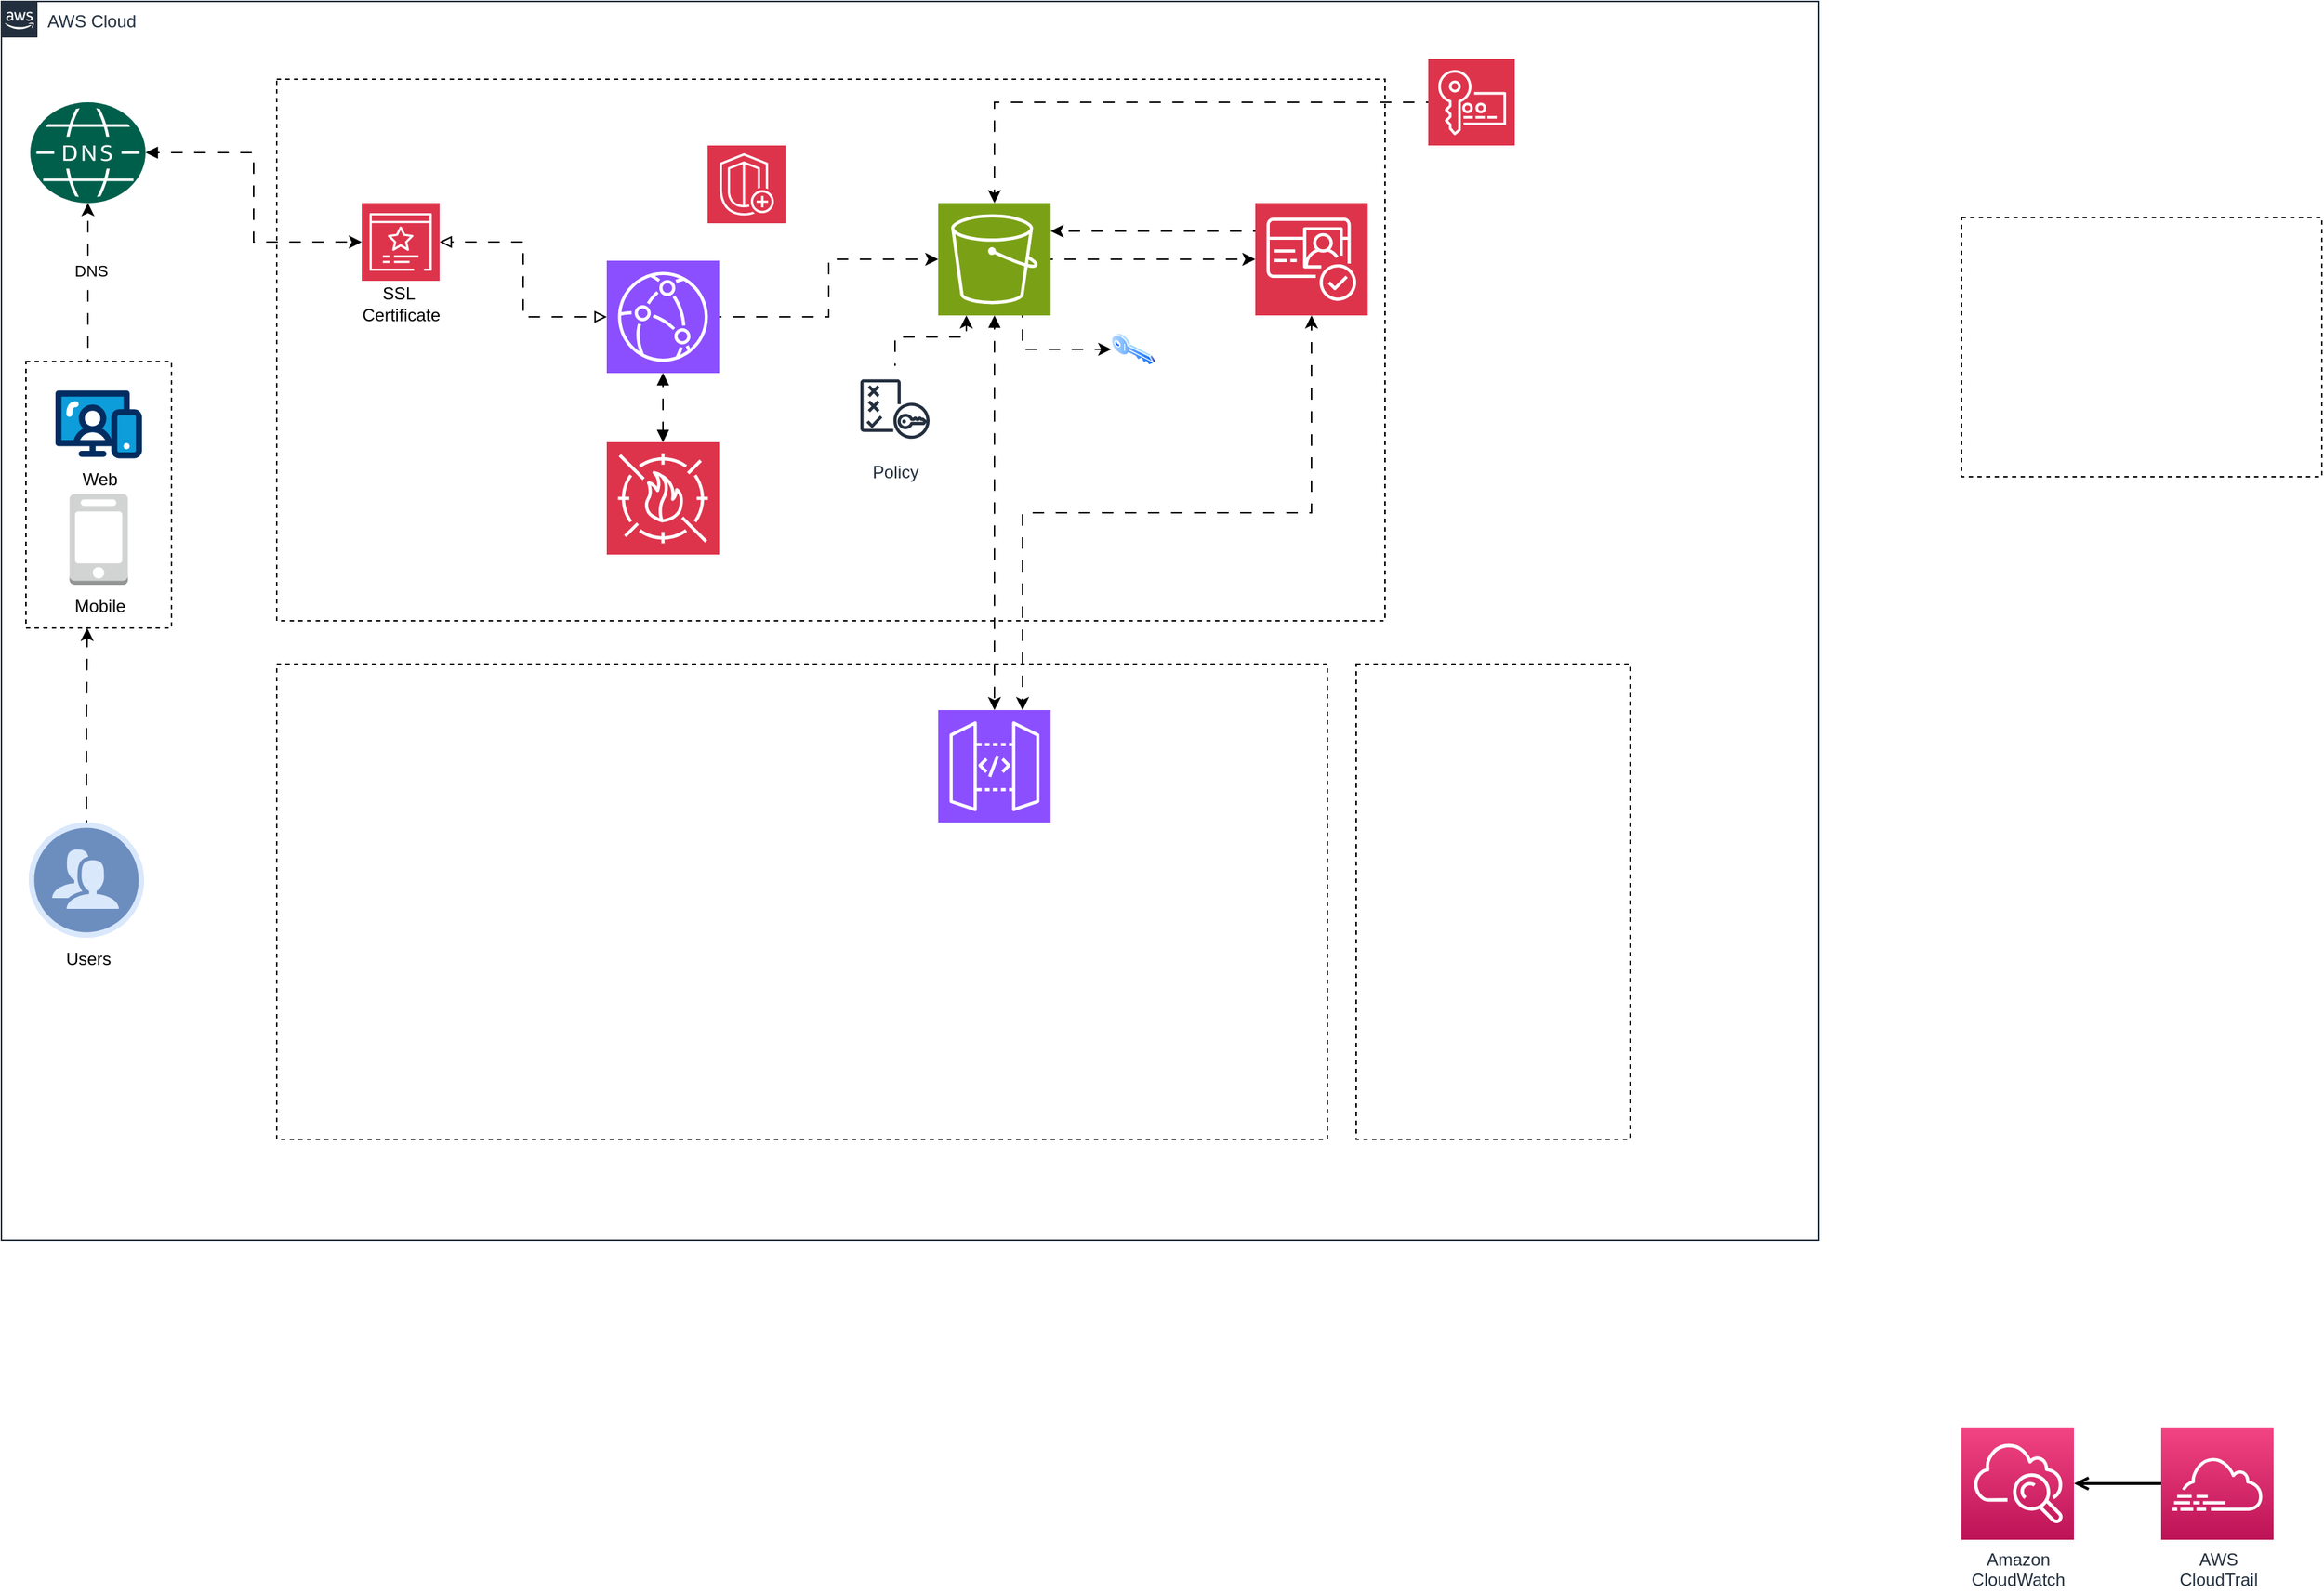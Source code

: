<mxfile version="24.0.6" type="github">
  <diagram id="Ht1M8jgEwFfnCIfOTk4-" name="Page-1">
    <mxGraphModel dx="1750" dy="948" grid="1" gridSize="10" guides="1" tooltips="1" connect="1" arrows="1" fold="1" page="1" pageScale="1" pageWidth="1169" pageHeight="827" math="0" shadow="0">
      <root>
        <mxCell id="0" />
        <mxCell id="1" parent="0" />
        <mxCell id="zDLwmak6Exq9vii1_VhZ-11" value="AWS Cloud" style="points=[[0,0],[0.25,0],[0.5,0],[0.75,0],[1,0],[1,0.25],[1,0.5],[1,0.75],[1,1],[0.75,1],[0.5,1],[0.25,1],[0,1],[0,0.75],[0,0.5],[0,0.25]];outlineConnect=0;gradientColor=none;html=1;whiteSpace=wrap;fontSize=12;fontStyle=0;shape=mxgraph.aws4.group;grIcon=mxgraph.aws4.group_aws_cloud_alt;strokeColor=#232F3E;fillColor=none;verticalAlign=top;align=left;spacingLeft=30;fontColor=#232F3E;dashed=0;labelBackgroundColor=#ffffff;container=1;pointerEvents=0;collapsible=0;recursiveResize=0;" parent="1" vertex="1">
          <mxGeometry x="40" y="30" width="1261" height="860" as="geometry" />
        </mxCell>
        <mxCell id="zDLwmak6Exq9vii1_VhZ-18" value="" style="verticalLabelPosition=bottom;sketch=0;html=1;fillColor=#dae8fc;strokeColor=#6c8ebf;verticalAlign=top;align=center;points=[[0,0.5,0],[0.125,0.25,0],[0.25,0,0],[0.5,0,0],[0.75,0,0],[0.875,0.25,0],[1,0.5,0],[0.875,0.75,0],[0.75,1,0],[0.5,1,0],[0.125,0.75,0]];pointerEvents=1;shape=mxgraph.cisco_safe.compositeIcon;bgIcon=ellipse;resIcon=mxgraph.cisco_safe.design.users;" parent="zDLwmak6Exq9vii1_VhZ-11" vertex="1">
          <mxGeometry x="19" y="570" width="80" height="80" as="geometry" />
        </mxCell>
        <mxCell id="zDLwmak6Exq9vii1_VhZ-28" value="" style="rounded=0;whiteSpace=wrap;html=1;labelBackgroundColor=none;fillColor=none;dashed=1;container=1;pointerEvents=0;collapsible=0;recursiveResize=0;" parent="zDLwmak6Exq9vii1_VhZ-11" vertex="1">
          <mxGeometry x="17" y="250" width="101" height="185" as="geometry" />
        </mxCell>
        <mxCell id="zDLwmak6Exq9vii1_VhZ-29" value="" style="outlineConnect=0;dashed=0;verticalLabelPosition=bottom;verticalAlign=top;align=center;html=1;shape=mxgraph.aws3.mobile_client;fillColor=#D2D3D3;gradientColor=none;" parent="zDLwmak6Exq9vii1_VhZ-28" vertex="1">
          <mxGeometry x="30.25" y="92" width="40.5" height="63" as="geometry" />
        </mxCell>
        <mxCell id="zDLwmak6Exq9vii1_VhZ-30" value="" style="verticalLabelPosition=bottom;aspect=fixed;html=1;shape=mxgraph.salesforce.web;" parent="zDLwmak6Exq9vii1_VhZ-28" vertex="1">
          <mxGeometry x="20.5" y="20" width="60" height="47.4" as="geometry" />
        </mxCell>
        <mxCell id="zDLwmak6Exq9vii1_VhZ-31" value="Web" style="text;html=1;align=center;verticalAlign=middle;resizable=0;points=[];autosize=1;strokeColor=none;fillColor=none;" parent="zDLwmak6Exq9vii1_VhZ-28" vertex="1">
          <mxGeometry x="25.5" y="67.4" width="50" height="30" as="geometry" />
        </mxCell>
        <mxCell id="zDLwmak6Exq9vii1_VhZ-32" value="Mobile" style="text;html=1;align=center;verticalAlign=middle;resizable=0;points=[];autosize=1;strokeColor=none;fillColor=none;" parent="zDLwmak6Exq9vii1_VhZ-28" vertex="1">
          <mxGeometry x="20.5" y="155" width="60" height="30" as="geometry" />
        </mxCell>
        <mxCell id="zDLwmak6Exq9vii1_VhZ-34" value="Users" style="text;html=1;align=center;verticalAlign=middle;resizable=0;points=[];autosize=1;strokeColor=none;fillColor=none;" parent="zDLwmak6Exq9vii1_VhZ-11" vertex="1">
          <mxGeometry x="35" y="650" width="50" height="30" as="geometry" />
        </mxCell>
        <mxCell id="zDLwmak6Exq9vii1_VhZ-35" style="edgeStyle=orthogonalEdgeStyle;rounded=0;orthogonalLoop=1;jettySize=auto;html=1;entryX=0.421;entryY=1;entryDx=0;entryDy=0;entryPerimeter=0;flowAnimation=1;" parent="zDLwmak6Exq9vii1_VhZ-11" source="zDLwmak6Exq9vii1_VhZ-18" target="zDLwmak6Exq9vii1_VhZ-28" edge="1">
          <mxGeometry relative="1" as="geometry" />
        </mxCell>
        <mxCell id="zDLwmak6Exq9vii1_VhZ-37" value="" style="endArrow=classic;html=1;rounded=0;flowAnimation=1;" parent="zDLwmak6Exq9vii1_VhZ-11" target="zDLwmak6Exq9vii1_VhZ-48" edge="1">
          <mxGeometry width="50" height="50" relative="1" as="geometry">
            <mxPoint x="60" y="250" as="sourcePoint" />
            <mxPoint x="60" y="137.399" as="targetPoint" />
          </mxGeometry>
        </mxCell>
        <mxCell id="zDLwmak6Exq9vii1_VhZ-38" value="DNS&lt;br&gt;" style="edgeLabel;html=1;align=center;verticalAlign=middle;resizable=0;points=[];" parent="zDLwmak6Exq9vii1_VhZ-37" vertex="1" connectable="0">
          <mxGeometry x="0.141" y="-2" relative="1" as="geometry">
            <mxPoint as="offset" />
          </mxGeometry>
        </mxCell>
        <mxCell id="zDLwmak6Exq9vii1_VhZ-59" style="edgeStyle=orthogonalEdgeStyle;rounded=0;orthogonalLoop=1;jettySize=auto;html=1;flowAnimation=1;startArrow=block;startFill=1;" parent="zDLwmak6Exq9vii1_VhZ-11" source="zDLwmak6Exq9vii1_VhZ-48" target="zDLwmak6Exq9vii1_VhZ-58" edge="1">
          <mxGeometry relative="1" as="geometry" />
        </mxCell>
        <mxCell id="zDLwmak6Exq9vii1_VhZ-48" value="" style="sketch=0;pointerEvents=1;shadow=0;dashed=0;html=1;strokeColor=none;fillColor=#005F4B;labelPosition=center;verticalLabelPosition=bottom;verticalAlign=top;align=center;outlineConnect=0;shape=mxgraph.veeam2.dns;" parent="zDLwmak6Exq9vii1_VhZ-11" vertex="1">
          <mxGeometry x="20" y="70" width="80" height="70" as="geometry" />
        </mxCell>
        <mxCell id="xacQXEv9eue6kRvguFlX-3" value="" style="rounded=0;whiteSpace=wrap;html=1;labelBackgroundColor=none;fillColor=none;dashed=1;container=1;pointerEvents=0;collapsible=0;recursiveResize=0;" vertex="1" parent="zDLwmak6Exq9vii1_VhZ-11">
          <mxGeometry x="191" y="54" width="769" height="376" as="geometry" />
        </mxCell>
        <mxCell id="zDLwmak6Exq9vii1_VhZ-58" value="" style="points=[[0,0,0],[0.25,0,0],[0.5,0,0],[0.75,0,0],[1,0,0],[0,1,0],[0.25,1,0],[0.5,1,0],[0.75,1,0],[1,1,0],[0,0.25,0],[0,0.5,0],[0,0.75,0],[1,0.25,0],[1,0.5,0],[1,0.75,0]];outlineConnect=0;fontColor=#232F3E;fillColor=#DD344C;strokeColor=#ffffff;dashed=0;verticalLabelPosition=bottom;verticalAlign=top;align=center;html=1;fontSize=12;fontStyle=0;aspect=fixed;shape=mxgraph.aws4.resourceIcon;resIcon=mxgraph.aws4.certificate_manager_3;fillStyle=auto;shadow=0;" parent="xacQXEv9eue6kRvguFlX-3" vertex="1">
          <mxGeometry x="59" y="86" width="54" height="54" as="geometry" />
        </mxCell>
        <mxCell id="xacQXEv9eue6kRvguFlX-27" style="edgeStyle=orthogonalEdgeStyle;rounded=0;orthogonalLoop=1;jettySize=auto;html=1;exitX=1;exitY=0.5;exitDx=0;exitDy=0;exitPerimeter=0;flowAnimation=1;" edge="1" parent="xacQXEv9eue6kRvguFlX-3" source="zDLwmak6Exq9vii1_VhZ-52" target="xacQXEv9eue6kRvguFlX-17">
          <mxGeometry relative="1" as="geometry" />
        </mxCell>
        <mxCell id="zDLwmak6Exq9vii1_VhZ-52" value="" style="sketch=0;points=[[0,0,0],[0.25,0,0],[0.5,0,0],[0.75,0,0],[1,0,0],[0,1,0],[0.25,1,0],[0.5,1,0],[0.75,1,0],[1,1,0],[0,0.25,0],[0,0.5,0],[0,0.75,0],[1,0.25,0],[1,0.5,0],[1,0.75,0]];outlineConnect=0;fontColor=#232F3E;fillColor=#8C4FFF;strokeColor=#ffffff;dashed=0;verticalLabelPosition=bottom;verticalAlign=top;align=center;html=1;fontSize=12;fontStyle=0;aspect=fixed;shape=mxgraph.aws4.resourceIcon;resIcon=mxgraph.aws4.cloudfront;" parent="xacQXEv9eue6kRvguFlX-3" vertex="1">
          <mxGeometry x="229" y="126" width="78" height="78" as="geometry" />
        </mxCell>
        <mxCell id="zDLwmak6Exq9vii1_VhZ-53" style="edgeStyle=orthogonalEdgeStyle;rounded=0;orthogonalLoop=1;jettySize=auto;html=1;endArrow=block;endFill=1;startArrow=block;startFill=1;flowAnimation=1;entryX=0.5;entryY=0;entryDx=0;entryDy=0;entryPerimeter=0;" parent="xacQXEv9eue6kRvguFlX-3" source="zDLwmak6Exq9vii1_VhZ-52" target="xacQXEv9eue6kRvguFlX-15" edge="1">
          <mxGeometry relative="1" as="geometry">
            <mxPoint x="270.0" y="239.4" as="targetPoint" />
          </mxGeometry>
        </mxCell>
        <mxCell id="zDLwmak6Exq9vii1_VhZ-60" style="edgeStyle=orthogonalEdgeStyle;rounded=0;orthogonalLoop=1;jettySize=auto;html=1;flowAnimation=1;endArrow=block;endFill=0;startArrow=block;startFill=0;" parent="xacQXEv9eue6kRvguFlX-3" source="zDLwmak6Exq9vii1_VhZ-58" target="zDLwmak6Exq9vii1_VhZ-52" edge="1">
          <mxGeometry relative="1" as="geometry" />
        </mxCell>
        <mxCell id="xacQXEv9eue6kRvguFlX-14" value="" style="sketch=0;points=[[0,0,0],[0.25,0,0],[0.5,0,0],[0.75,0,0],[1,0,0],[0,1,0],[0.25,1,0],[0.5,1,0],[0.75,1,0],[1,1,0],[0,0.25,0],[0,0.5,0],[0,0.75,0],[1,0.25,0],[1,0.5,0],[1,0.75,0]];outlineConnect=0;fontColor=#232F3E;fillColor=#DD344C;strokeColor=#ffffff;dashed=0;verticalLabelPosition=bottom;verticalAlign=top;align=center;html=1;fontSize=12;fontStyle=0;aspect=fixed;shape=mxgraph.aws4.resourceIcon;resIcon=mxgraph.aws4.shield;" vertex="1" parent="xacQXEv9eue6kRvguFlX-3">
          <mxGeometry x="299" y="46" width="54" height="54" as="geometry" />
        </mxCell>
        <mxCell id="xacQXEv9eue6kRvguFlX-15" value="" style="sketch=0;points=[[0,0,0],[0.25,0,0],[0.5,0,0],[0.75,0,0],[1,0,0],[0,1,0],[0.25,1,0],[0.5,1,0],[0.75,1,0],[1,1,0],[0,0.25,0],[0,0.5,0],[0,0.75,0],[1,0.25,0],[1,0.5,0],[1,0.75,0]];outlineConnect=0;fontColor=#232F3E;fillColor=#DD344C;strokeColor=#ffffff;dashed=0;verticalLabelPosition=bottom;verticalAlign=top;align=center;html=1;fontSize=12;fontStyle=0;aspect=fixed;shape=mxgraph.aws4.resourceIcon;resIcon=mxgraph.aws4.waf;" vertex="1" parent="xacQXEv9eue6kRvguFlX-3">
          <mxGeometry x="229" y="252" width="78" height="78" as="geometry" />
        </mxCell>
        <mxCell id="xacQXEv9eue6kRvguFlX-25" style="edgeStyle=orthogonalEdgeStyle;rounded=0;orthogonalLoop=1;jettySize=auto;html=1;exitX=0.75;exitY=1;exitDx=0;exitDy=0;exitPerimeter=0;entryX=0;entryY=0.5;entryDx=0;entryDy=0;flowAnimation=1;" edge="1" parent="xacQXEv9eue6kRvguFlX-3" source="xacQXEv9eue6kRvguFlX-17" target="xacQXEv9eue6kRvguFlX-24">
          <mxGeometry relative="1" as="geometry" />
        </mxCell>
        <mxCell id="xacQXEv9eue6kRvguFlX-76" style="edgeStyle=orthogonalEdgeStyle;rounded=0;orthogonalLoop=1;jettySize=auto;html=1;flowAnimation=1;" edge="1" parent="xacQXEv9eue6kRvguFlX-3" source="xacQXEv9eue6kRvguFlX-17" target="xacQXEv9eue6kRvguFlX-75">
          <mxGeometry relative="1" as="geometry" />
        </mxCell>
        <mxCell id="xacQXEv9eue6kRvguFlX-17" value="" style="sketch=0;points=[[0,0,0],[0.25,0,0],[0.5,0,0],[0.75,0,0],[1,0,0],[0,1,0],[0.25,1,0],[0.5,1,0],[0.75,1,0],[1,1,0],[0,0.25,0],[0,0.5,0],[0,0.75,0],[1,0.25,0],[1,0.5,0],[1,0.75,0]];outlineConnect=0;fontColor=#232F3E;fillColor=#7AA116;strokeColor=#ffffff;dashed=0;verticalLabelPosition=bottom;verticalAlign=top;align=center;html=1;fontSize=12;fontStyle=0;aspect=fixed;shape=mxgraph.aws4.resourceIcon;resIcon=mxgraph.aws4.s3;" vertex="1" parent="xacQXEv9eue6kRvguFlX-3">
          <mxGeometry x="459" y="86" width="78" height="78" as="geometry" />
        </mxCell>
        <mxCell id="xacQXEv9eue6kRvguFlX-19" value="Policy" style="sketch=0;outlineConnect=0;fontColor=#232F3E;gradientColor=none;strokeColor=#232F3E;fillColor=#ffffff;dashed=0;verticalLabelPosition=bottom;verticalAlign=top;align=center;html=1;fontSize=12;fontStyle=0;aspect=fixed;shape=mxgraph.aws4.resourceIcon;resIcon=mxgraph.aws4.policy;" vertex="1" parent="xacQXEv9eue6kRvguFlX-3">
          <mxGeometry x="399" y="199" width="60" height="60" as="geometry" />
        </mxCell>
        <mxCell id="xacQXEv9eue6kRvguFlX-22" style="edgeStyle=orthogonalEdgeStyle;rounded=0;orthogonalLoop=1;jettySize=auto;html=1;entryX=0.25;entryY=1;entryDx=0;entryDy=0;entryPerimeter=0;flowAnimation=1;jumpStyle=arc;startArrow=none;startFill=0;" edge="1" parent="xacQXEv9eue6kRvguFlX-3" source="xacQXEv9eue6kRvguFlX-19" target="xacQXEv9eue6kRvguFlX-17">
          <mxGeometry relative="1" as="geometry" />
        </mxCell>
        <mxCell id="xacQXEv9eue6kRvguFlX-24" value="" style="image;aspect=fixed;perimeter=ellipsePerimeter;html=1;align=center;shadow=0;dashed=0;spacingTop=3;image=img/lib/active_directory/key.svg;" vertex="1" parent="xacQXEv9eue6kRvguFlX-3">
          <mxGeometry x="579" y="176" width="31.08" height="23" as="geometry" />
        </mxCell>
        <mxCell id="xacQXEv9eue6kRvguFlX-26" value="SSL&amp;nbsp;&lt;div&gt;Certificate&lt;/div&gt;" style="text;html=1;align=center;verticalAlign=middle;resizable=0;points=[];autosize=1;strokeColor=none;fillColor=none;" vertex="1" parent="xacQXEv9eue6kRvguFlX-3">
          <mxGeometry x="46" y="136" width="80" height="40" as="geometry" />
        </mxCell>
        <mxCell id="xacQXEv9eue6kRvguFlX-75" value="" style="sketch=0;points=[[0,0,0],[0.25,0,0],[0.5,0,0],[0.75,0,0],[1,0,0],[0,1,0],[0.25,1,0],[0.5,1,0],[0.75,1,0],[1,1,0],[0,0.25,0],[0,0.5,0],[0,0.75,0],[1,0.25,0],[1,0.5,0],[1,0.75,0]];outlineConnect=0;fontColor=#232F3E;fillColor=#DD344C;strokeColor=#ffffff;dashed=0;verticalLabelPosition=bottom;verticalAlign=top;align=center;html=1;fontSize=12;fontStyle=0;aspect=fixed;shape=mxgraph.aws4.resourceIcon;resIcon=mxgraph.aws4.cognito;" vertex="1" parent="xacQXEv9eue6kRvguFlX-3">
          <mxGeometry x="679" y="86" width="78" height="78" as="geometry" />
        </mxCell>
        <mxCell id="xacQXEv9eue6kRvguFlX-77" style="edgeStyle=orthogonalEdgeStyle;rounded=0;orthogonalLoop=1;jettySize=auto;html=1;exitX=0;exitY=0.25;exitDx=0;exitDy=0;exitPerimeter=0;entryX=1;entryY=0.25;entryDx=0;entryDy=0;entryPerimeter=0;flowAnimation=1;" edge="1" parent="xacQXEv9eue6kRvguFlX-3" source="xacQXEv9eue6kRvguFlX-75" target="xacQXEv9eue6kRvguFlX-17">
          <mxGeometry relative="1" as="geometry" />
        </mxCell>
        <mxCell id="xacQXEv9eue6kRvguFlX-21" style="edgeStyle=orthogonalEdgeStyle;rounded=0;orthogonalLoop=1;jettySize=auto;html=1;flowAnimation=1;exitX=0;exitY=0.5;exitDx=0;exitDy=0;exitPerimeter=0;" edge="1" parent="zDLwmak6Exq9vii1_VhZ-11" source="xacQXEv9eue6kRvguFlX-23" target="xacQXEv9eue6kRvguFlX-17">
          <mxGeometry relative="1" as="geometry" />
        </mxCell>
        <mxCell id="xacQXEv9eue6kRvguFlX-23" value="" style="sketch=0;points=[[0,0,0],[0.25,0,0],[0.5,0,0],[0.75,0,0],[1,0,0],[0,1,0],[0.25,1,0],[0.5,1,0],[0.75,1,0],[1,1,0],[0,0.25,0],[0,0.5,0],[0,0.75,0],[1,0.25,0],[1,0.5,0],[1,0.75,0]];outlineConnect=0;fontColor=#232F3E;fillColor=#DD344C;strokeColor=#ffffff;dashed=0;verticalLabelPosition=bottom;verticalAlign=top;align=center;html=1;fontSize=12;fontStyle=0;aspect=fixed;shape=mxgraph.aws4.resourceIcon;resIcon=mxgraph.aws4.key_management_service;" vertex="1" parent="zDLwmak6Exq9vii1_VhZ-11">
          <mxGeometry x="990" y="40" width="60" height="60" as="geometry" />
        </mxCell>
        <mxCell id="xacQXEv9eue6kRvguFlX-71" value="" style="rounded=0;whiteSpace=wrap;html=1;labelBackgroundColor=none;fillColor=none;dashed=1;container=1;pointerEvents=0;collapsible=0;recursiveResize=0;" vertex="1" parent="zDLwmak6Exq9vii1_VhZ-11">
          <mxGeometry x="191" y="460" width="729" height="330" as="geometry" />
        </mxCell>
        <mxCell id="xacQXEv9eue6kRvguFlX-74" value="" style="sketch=0;points=[[0,0,0],[0.25,0,0],[0.5,0,0],[0.75,0,0],[1,0,0],[0,1,0],[0.25,1,0],[0.5,1,0],[0.75,1,0],[1,1,0],[0,0.25,0],[0,0.5,0],[0,0.75,0],[1,0.25,0],[1,0.5,0],[1,0.75,0]];outlineConnect=0;fontColor=#232F3E;fillColor=#8C4FFF;strokeColor=#ffffff;dashed=0;verticalLabelPosition=bottom;verticalAlign=top;align=center;html=1;fontSize=12;fontStyle=0;aspect=fixed;shape=mxgraph.aws4.resourceIcon;resIcon=mxgraph.aws4.api_gateway;" vertex="1" parent="xacQXEv9eue6kRvguFlX-71">
          <mxGeometry x="459" y="32" width="78" height="78" as="geometry" />
        </mxCell>
        <mxCell id="xacQXEv9eue6kRvguFlX-78" style="edgeStyle=orthogonalEdgeStyle;rounded=0;orthogonalLoop=1;jettySize=auto;html=1;exitX=0.75;exitY=0;exitDx=0;exitDy=0;exitPerimeter=0;flowAnimation=1;startArrow=classic;startFill=1;" edge="1" parent="zDLwmak6Exq9vii1_VhZ-11" source="xacQXEv9eue6kRvguFlX-74" target="xacQXEv9eue6kRvguFlX-75">
          <mxGeometry relative="1" as="geometry" />
        </mxCell>
        <mxCell id="xacQXEv9eue6kRvguFlX-79" style="edgeStyle=orthogonalEdgeStyle;rounded=0;orthogonalLoop=1;jettySize=auto;html=1;exitX=0.5;exitY=1;exitDx=0;exitDy=0;exitPerimeter=0;flowAnimation=1;startArrow=block;startFill=1;" edge="1" parent="zDLwmak6Exq9vii1_VhZ-11" source="xacQXEv9eue6kRvguFlX-17" target="xacQXEv9eue6kRvguFlX-74">
          <mxGeometry relative="1" as="geometry" />
        </mxCell>
        <mxCell id="xacQXEv9eue6kRvguFlX-80" value="" style="rounded=0;whiteSpace=wrap;html=1;labelBackgroundColor=none;fillColor=none;dashed=1;container=1;pointerEvents=0;collapsible=0;recursiveResize=0;" vertex="1" parent="zDLwmak6Exq9vii1_VhZ-11">
          <mxGeometry x="940" y="460" width="190" height="330" as="geometry" />
        </mxCell>
        <mxCell id="zDLwmak6Exq9vii1_VhZ-43" value="" style="edgeStyle=orthogonalEdgeStyle;rounded=0;orthogonalLoop=1;jettySize=auto;html=1;endArrow=open;endFill=0;strokeWidth=2;" parent="1" source="zDLwmak6Exq9vii1_VhZ-45" target="zDLwmak6Exq9vii1_VhZ-44" edge="1">
          <mxGeometry relative="1" as="geometry" />
        </mxCell>
        <mxCell id="zDLwmak6Exq9vii1_VhZ-44" value="Amazon&lt;br&gt;CloudWatch&lt;br&gt;" style="outlineConnect=0;fontColor=#232F3E;gradientColor=#F34482;gradientDirection=north;fillColor=#BC1356;strokeColor=#ffffff;dashed=0;verticalLabelPosition=bottom;verticalAlign=top;align=center;html=1;fontSize=12;fontStyle=0;aspect=fixed;shape=mxgraph.aws4.resourceIcon;resIcon=mxgraph.aws4.cloudwatch;labelBackgroundColor=#ffffff;" parent="1" vertex="1">
          <mxGeometry x="1400" y="1020" width="78" height="78" as="geometry" />
        </mxCell>
        <mxCell id="zDLwmak6Exq9vii1_VhZ-45" value="AWS&lt;br&gt;CloudTrail" style="outlineConnect=0;fontColor=#232F3E;gradientColor=#F34482;gradientDirection=north;fillColor=#BC1356;strokeColor=#ffffff;dashed=0;verticalLabelPosition=bottom;verticalAlign=top;align=center;html=1;fontSize=12;fontStyle=0;aspect=fixed;shape=mxgraph.aws4.resourceIcon;resIcon=mxgraph.aws4.cloudtrail;labelBackgroundColor=#ffffff;" parent="1" vertex="1">
          <mxGeometry x="1538.5" y="1020" width="78" height="78" as="geometry" />
        </mxCell>
        <mxCell id="zDLwmak6Exq9vii1_VhZ-47" value="" style="rounded=0;whiteSpace=wrap;html=1;labelBackgroundColor=none;fillColor=none;dashed=1;container=1;pointerEvents=0;collapsible=0;recursiveResize=0;" parent="1" vertex="1">
          <mxGeometry x="1400" y="180" width="250" height="180" as="geometry" />
        </mxCell>
      </root>
    </mxGraphModel>
  </diagram>
</mxfile>
